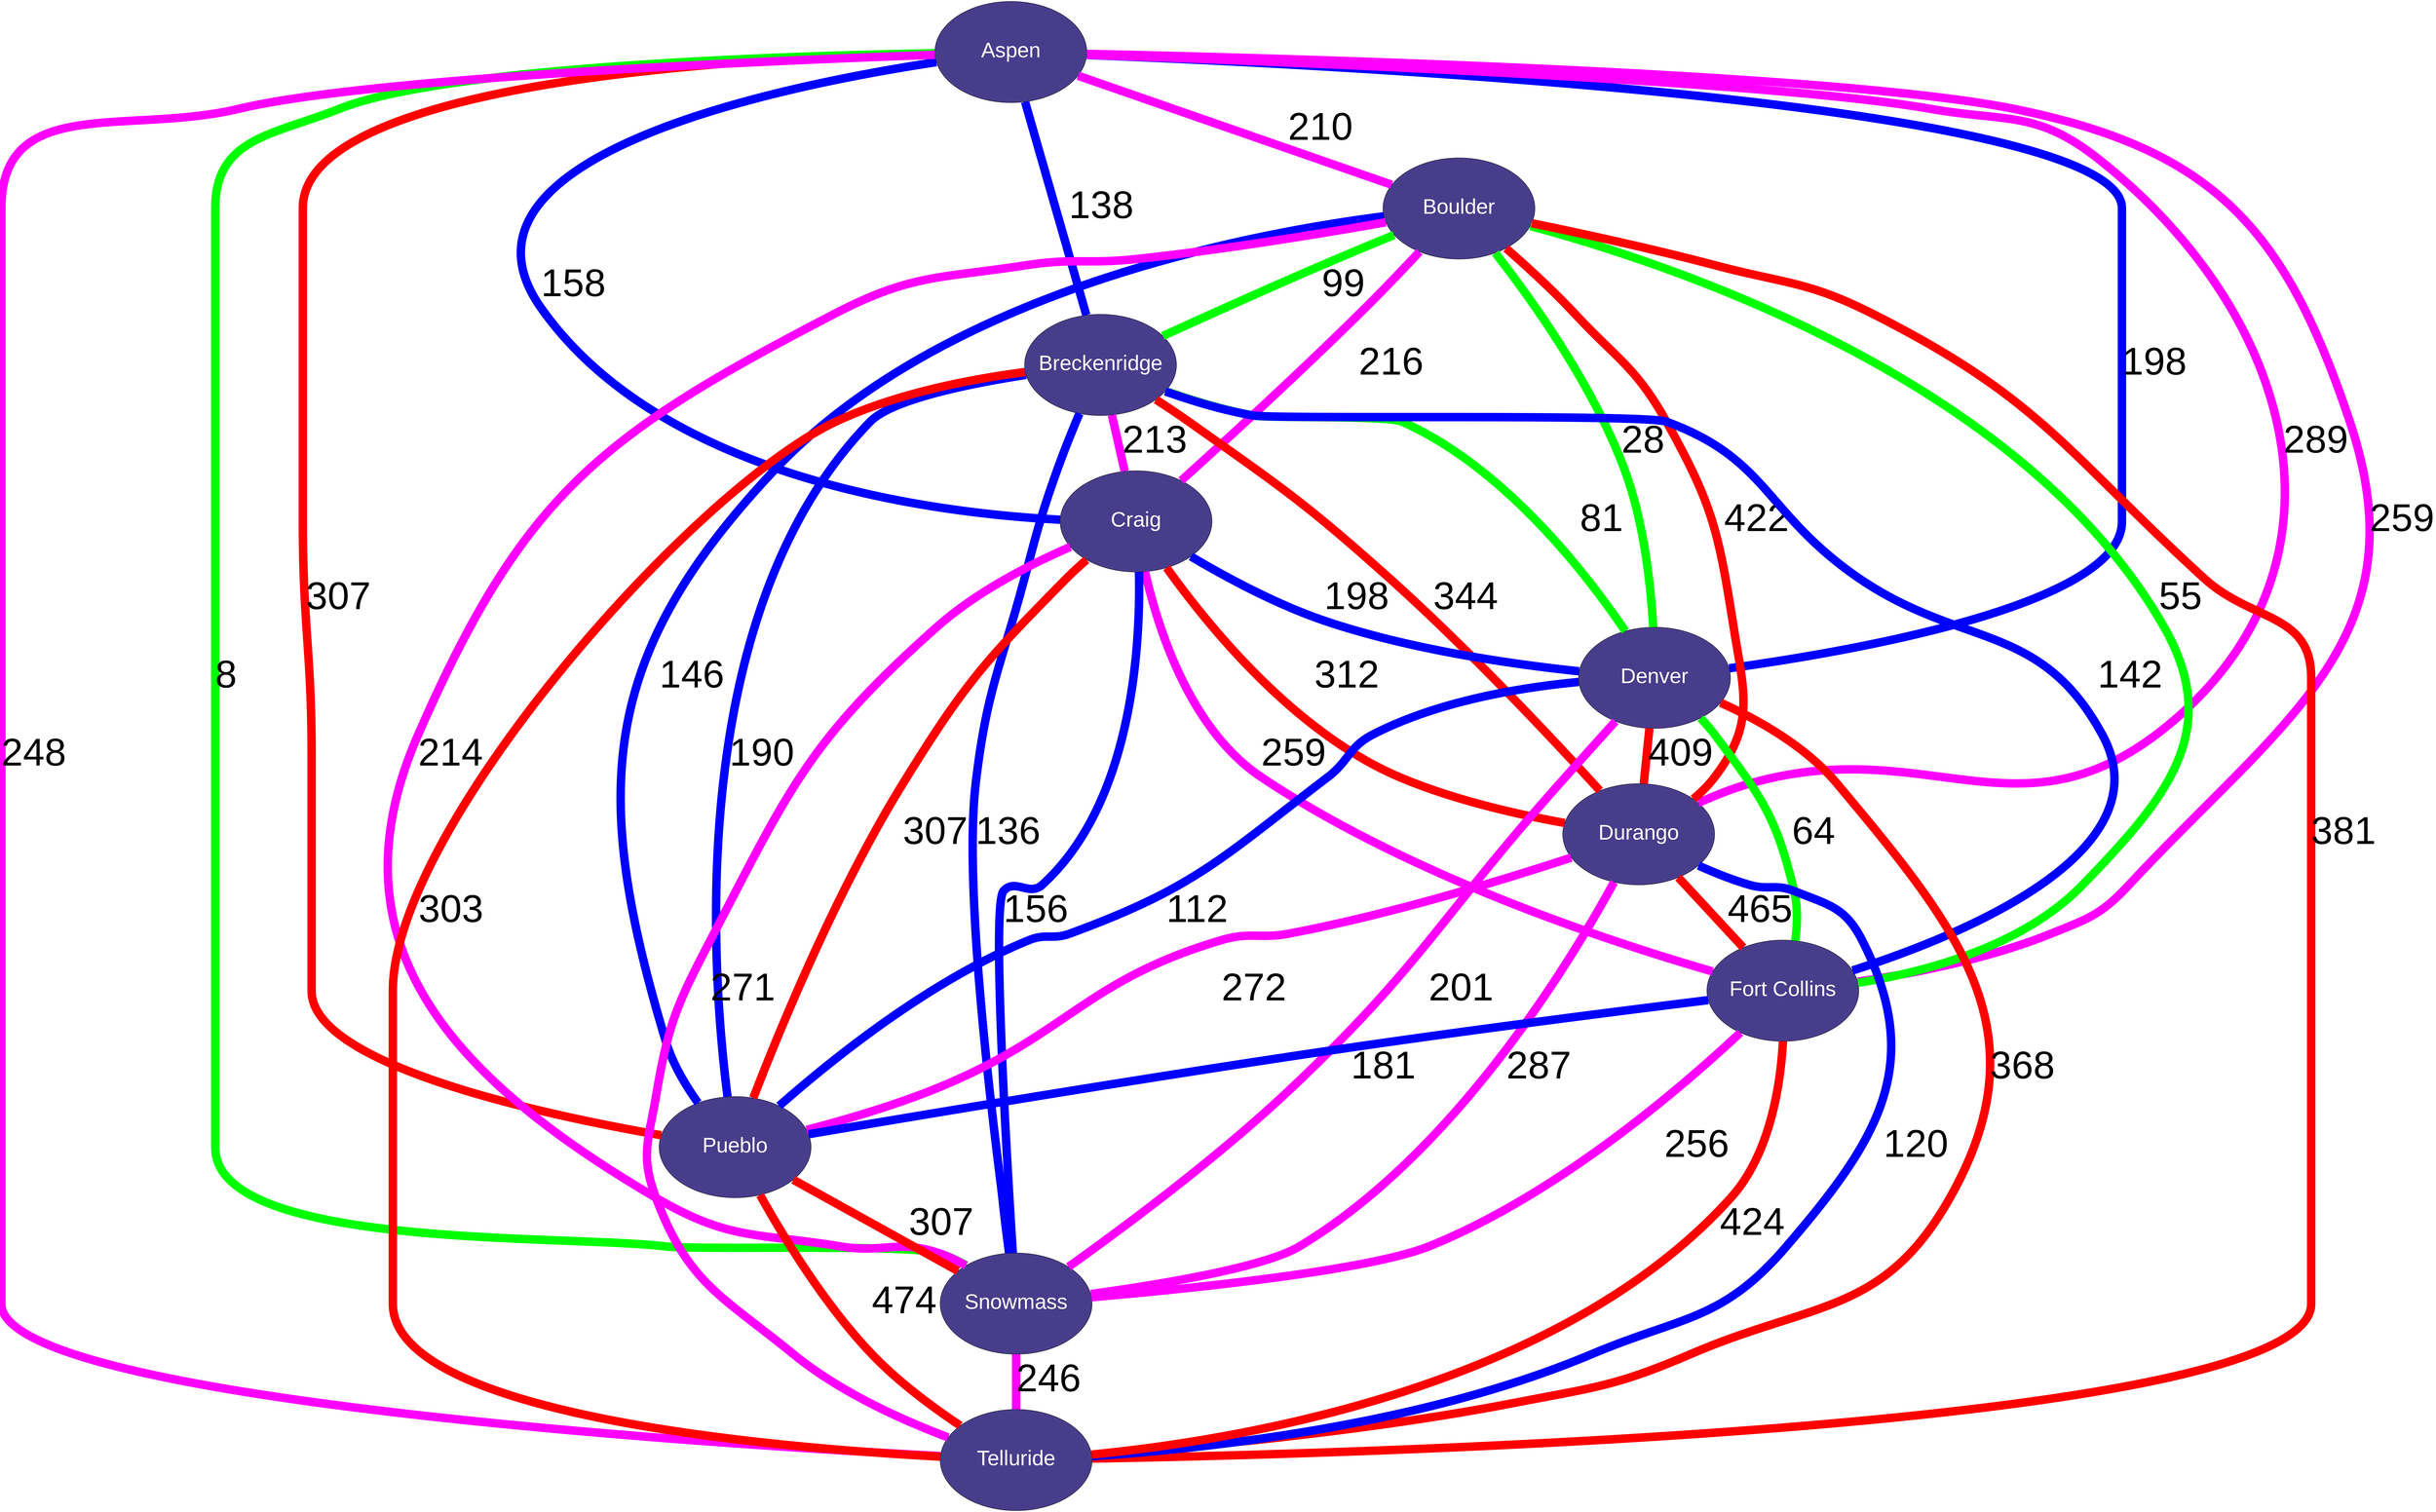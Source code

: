 digraph BST {
    ratio = 1.0;
    node [style=filled]
    node [fillcolor=darkslateblue]
    node [fixedsize=true]
    node [shape=oval]
    node [width=6]
    node [height=4]
    node [fontname=Arial]
    node [fontsize=60]
    node [fontcolor=white]
    edge [dir=none]
    edge [penwidth=24]
    edge [fontname=Arial]
    edge [fontsize=110]
    Node0 [label="Aspen"];
    Node1 [label="Boulder"];
    Node2 [label="Breckenridge"];
    Node3 [label="Craig"];
    Node4 [label="Denver"];
    Node5 [label="Durango"];
    Node6 [label="Fort Collins"];
    Node7 [label="Pueblo"];
    Node8 [label="Snowmass"];
    Node9 [label="Telluride"];
    Node0 -> Node8 [label="8" color="green"]
    Node1 -> Node4 [label="28" color="green"]
    Node1 -> Node6 [label="55" color="green"]
    Node4 -> Node6 [label="64" color="green"]
    Node2 -> Node4 [label="81" color="green"]
    Node1 -> Node2 [label="99" color="green"]
    Node4 -> Node7 [label="112" color="blue"]
    Node5 -> Node9 [label="120" color="blue"]
    Node2 -> Node8 [label="136" color="blue"]
    Node0 -> Node2 [label="138" color="blue"]
    Node2 -> Node6 [label="142" color="blue"]
    Node1 -> Node7 [label="146" color="blue"]
    Node3 -> Node8 [label="156" color="blue"]
    Node0 -> Node3 [label="158" color="blue"]
    Node6 -> Node7 [label="181" color="blue"]
    Node2 -> Node7 [label="190" color="blue"]
    Node0 -> Node4 [label="198" color="blue"]
    Node3 -> Node4 [label="198" color="blue"]
    Node4 -> Node8 [label="201" color="magenta"]
    Node0 -> Node1 [label="210" color="magenta"]
    Node2 -> Node3 [label="213" color="magenta"]
    Node1 -> Node8 [label="214" color="magenta"]
    Node1 -> Node3 [label="216" color="magenta"]
    Node8 -> Node9 [label="246" color="magenta"]
    Node0 -> Node9 [label="248" color="magenta"]
    Node6 -> Node8 [label="256" color="magenta"]
    Node0 -> Node6 [label="259" color="magenta"]
    Node3 -> Node6 [label="259" color="magenta"]
    Node3 -> Node9 [label="271" color="magenta"]
    Node5 -> Node7 [label="272" color="magenta"]
    Node5 -> Node8 [label="287" color="magenta"]
    Node0 -> Node5 [label="289" color="magenta"]
    Node2 -> Node9 [label="303" color="red"]
    Node0 -> Node7 [label="307" color="red"]
    Node3 -> Node7 [label="307" color="red"]
    Node7 -> Node8 [label="307" color="red"]
    Node3 -> Node5 [label="312" color="red"]
    Node2 -> Node5 [label="344" color="red"]
    Node4 -> Node9 [label="368" color="red"]
    Node1 -> Node9 [label="381" color="red"]
    Node4 -> Node5 [label="409" color="red"]
    Node1 -> Node5 [label="422" color="red"]
    Node6 -> Node9 [label="424" color="red"]
    Node5 -> Node6 [label="465" color="red"]
    Node7 -> Node9 [label="474" color="red"]
}
